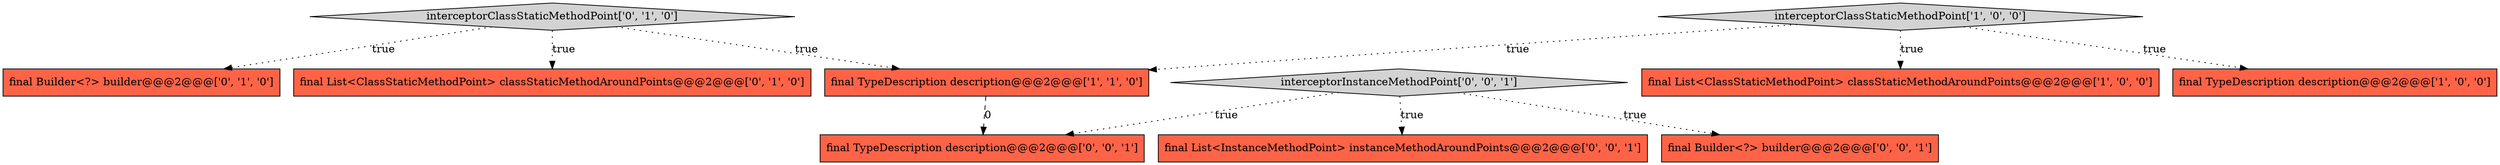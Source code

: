 digraph {
5 [style = filled, label = "final Builder<?> builder@@@2@@@['0', '1', '0']", fillcolor = tomato, shape = box image = "AAA0AAABBB2BBB"];
0 [style = filled, label = "final List<ClassStaticMethodPoint> classStaticMethodAroundPoints@@@2@@@['1', '0', '0']", fillcolor = tomato, shape = box image = "AAA0AAABBB1BBB"];
2 [style = filled, label = "interceptorClassStaticMethodPoint['1', '0', '0']", fillcolor = lightgray, shape = diamond image = "AAA0AAABBB1BBB"];
6 [style = filled, label = "interceptorClassStaticMethodPoint['0', '1', '0']", fillcolor = lightgray, shape = diamond image = "AAA0AAABBB2BBB"];
3 [style = filled, label = "final TypeDescription description@@@2@@@['1', '1', '0']", fillcolor = tomato, shape = box image = "AAA0AAABBB1BBB"];
8 [style = filled, label = "final Builder<?> builder@@@2@@@['0', '0', '1']", fillcolor = tomato, shape = box image = "AAA0AAABBB3BBB"];
10 [style = filled, label = "final TypeDescription description@@@2@@@['0', '0', '1']", fillcolor = tomato, shape = box image = "AAA0AAABBB3BBB"];
1 [style = filled, label = "final TypeDescription description@@@2@@@['1', '0', '0']", fillcolor = tomato, shape = box image = "AAA0AAABBB1BBB"];
4 [style = filled, label = "final List<ClassStaticMethodPoint> classStaticMethodAroundPoints@@@2@@@['0', '1', '0']", fillcolor = tomato, shape = box image = "AAA0AAABBB2BBB"];
7 [style = filled, label = "final List<InstanceMethodPoint> instanceMethodAroundPoints@@@2@@@['0', '0', '1']", fillcolor = tomato, shape = box image = "AAA0AAABBB3BBB"];
9 [style = filled, label = "interceptorInstanceMethodPoint['0', '0', '1']", fillcolor = lightgray, shape = diamond image = "AAA0AAABBB3BBB"];
2->3 [style = dotted, label="true"];
3->10 [style = dashed, label="0"];
2->0 [style = dotted, label="true"];
9->7 [style = dotted, label="true"];
6->4 [style = dotted, label="true"];
6->3 [style = dotted, label="true"];
9->10 [style = dotted, label="true"];
2->1 [style = dotted, label="true"];
6->5 [style = dotted, label="true"];
9->8 [style = dotted, label="true"];
}
